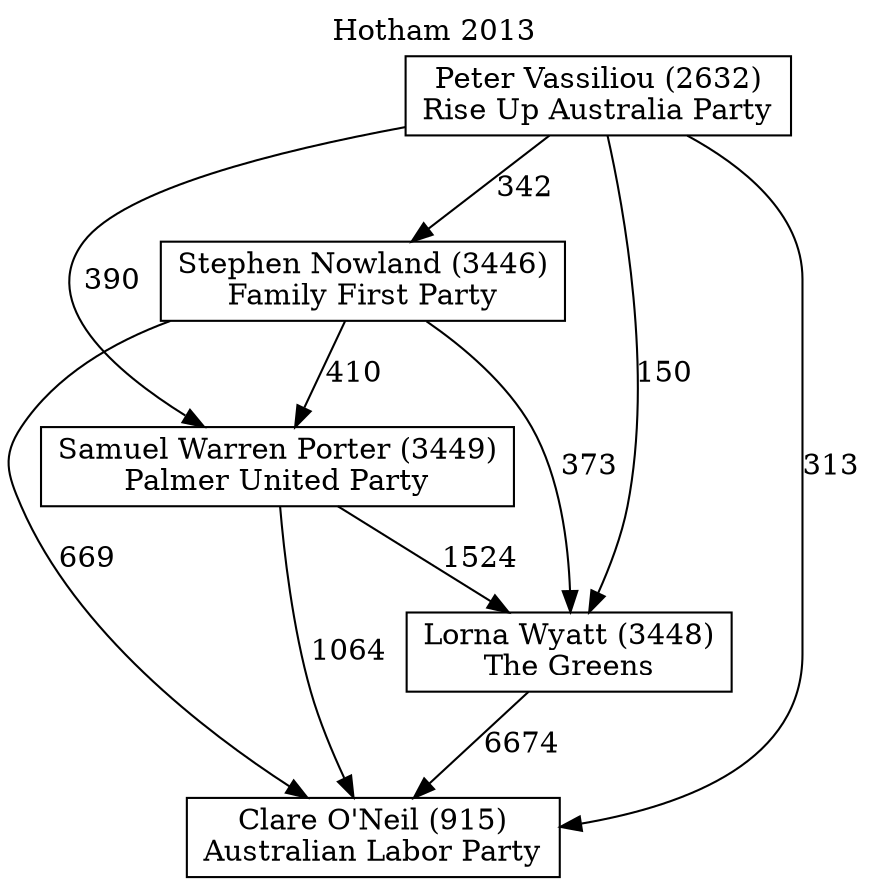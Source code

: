 // House preference flow
digraph "Clare O'Neil (915)_Hotham_2013" {
	graph [label="Hotham 2013" labelloc=t mclimit=10]
	node [shape=box]
	"Clare O'Neil (915)" [label="Clare O'Neil (915)
Australian Labor Party"]
	"Lorna Wyatt (3448)" [label="Lorna Wyatt (3448)
The Greens"]
	"Peter Vassiliou (2632)" [label="Peter Vassiliou (2632)
Rise Up Australia Party"]
	"Samuel Warren Porter (3449)" [label="Samuel Warren Porter (3449)
Palmer United Party"]
	"Stephen Nowland (3446)" [label="Stephen Nowland (3446)
Family First Party"]
	"Lorna Wyatt (3448)" -> "Clare O'Neil (915)" [label=6674]
	"Peter Vassiliou (2632)" -> "Clare O'Neil (915)" [label=313]
	"Peter Vassiliou (2632)" -> "Lorna Wyatt (3448)" [label=150]
	"Peter Vassiliou (2632)" -> "Samuel Warren Porter (3449)" [label=390]
	"Peter Vassiliou (2632)" -> "Stephen Nowland (3446)" [label=342]
	"Samuel Warren Porter (3449)" -> "Clare O'Neil (915)" [label=1064]
	"Samuel Warren Porter (3449)" -> "Lorna Wyatt (3448)" [label=1524]
	"Stephen Nowland (3446)" -> "Clare O'Neil (915)" [label=669]
	"Stephen Nowland (3446)" -> "Lorna Wyatt (3448)" [label=373]
	"Stephen Nowland (3446)" -> "Samuel Warren Porter (3449)" [label=410]
}
